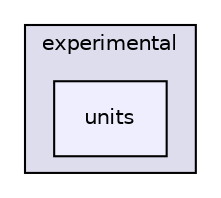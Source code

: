 digraph "/home/travis/build/tobanteAudio/taetl/taetl/experimental/units" {
  compound=true
  node [ fontsize="10", fontname="Helvetica"];
  edge [ labelfontsize="10", labelfontname="Helvetica"];
  subgraph clusterdir_eaa2feafe1d43c0ec518e4b789497441 {
    graph [ bgcolor="#ddddee", pencolor="black", label="experimental" fontname="Helvetica", fontsize="10", URL="dir_eaa2feafe1d43c0ec518e4b789497441.html"]
  dir_cf33192ee4357be40e1a5d94d5627de0 [shape=box, label="units", style="filled", fillcolor="#eeeeff", pencolor="black", URL="dir_cf33192ee4357be40e1a5d94d5627de0.html"];
  }
}
